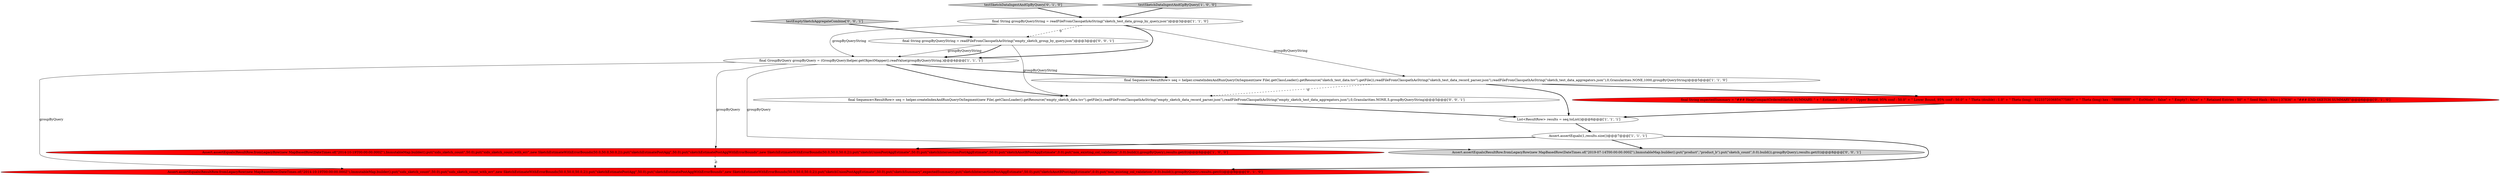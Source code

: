 digraph {
8 [style = filled, label = "Assert.assertEquals(ResultRow.fromLegacyRow(new MapBasedRow(DateTimes.of(\"2014-10-19T00:00:00.000Z\"),ImmutableMap.builder().put(\"sids_sketch_count\",50.0).put(\"sids_sketch_count_with_err\",new SketchEstimateWithErrorBounds(50.0,50.0,50.0,2)).put(\"sketchEstimatePostAgg\",50.0).put(\"sketchEstimatePostAggWithErrorBounds\",new SketchEstimateWithErrorBounds(50.0,50.0,50.0,2)).put(\"sketchUnionPostAggEstimate\",50.0).put(\"sketchSummary\",expectedSummary).put(\"sketchIntersectionPostAggEstimate\",50.0).put(\"sketchAnotBPostAggEstimate\",0.0).put(\"non_existing_col_validation\",0.0).build()),groupByQuery),results.get(0))@@@9@@@['0', '1', '0']", fillcolor = red, shape = ellipse image = "AAA1AAABBB2BBB"];
1 [style = filled, label = "List<ResultRow> results = seq.toList()@@@6@@@['1', '1', '1']", fillcolor = white, shape = ellipse image = "AAA0AAABBB1BBB"];
3 [style = filled, label = "final String groupByQueryString = readFileFromClasspathAsString(\"sketch_test_data_group_by_query.json\")@@@3@@@['1', '1', '0']", fillcolor = white, shape = ellipse image = "AAA0AAABBB1BBB"];
12 [style = filled, label = "final Sequence<ResultRow> seq = helper.createIndexAndRunQueryOnSegment(new File(.getClassLoader().getResource(\"empty_sketch_data.tsv\").getFile()),readFileFromClasspathAsString(\"empty_sketch_data_record_parser.json\"),readFileFromClasspathAsString(\"empty_sketch_test_data_aggregators.json\"),0,Granularities.NONE,5,groupByQueryString)@@@5@@@['0', '0', '1']", fillcolor = white, shape = ellipse image = "AAA0AAABBB3BBB"];
11 [style = filled, label = "Assert.assertEquals(ResultRow.fromLegacyRow(new MapBasedRow(DateTimes.of(\"2019-07-14T00:00:00.000Z\"),ImmutableMap.builder().put(\"product\",\"product_b\").put(\"sketch_count\",0.0).build()),groupByQuery),results.get(0))@@@8@@@['0', '0', '1']", fillcolor = lightgray, shape = ellipse image = "AAA0AAABBB3BBB"];
4 [style = filled, label = "Assert.assertEquals(1,results.size())@@@7@@@['1', '1', '1']", fillcolor = white, shape = ellipse image = "AAA0AAABBB1BBB"];
5 [style = filled, label = "Assert.assertEquals(ResultRow.fromLegacyRow(new MapBasedRow(DateTimes.of(\"2014-10-19T00:00:00.000Z\"),ImmutableMap.builder().put(\"sids_sketch_count\",50.0).put(\"sids_sketch_count_with_err\",new SketchEstimateWithErrorBounds(50.0,50.0,50.0,2)).put(\"sketchEstimatePostAgg\",50.0).put(\"sketchEstimatePostAggWithErrorBounds\",new SketchEstimateWithErrorBounds(50.0,50.0,50.0,2)).put(\"sketchUnionPostAggEstimate\",50.0).put(\"sketchIntersectionPostAggEstimate\",50.0).put(\"sketchAnotBPostAggEstimate\",0.0).put(\"non_existing_col_validation\",0.0).build()),groupByQuery),results.get(0))@@@8@@@['1', '0', '0']", fillcolor = red, shape = ellipse image = "AAA1AAABBB1BBB"];
2 [style = filled, label = "final Sequence<ResultRow> seq = helper.createIndexAndRunQueryOnSegment(new File(.getClassLoader().getResource(\"sketch_test_data.tsv\").getFile()),readFileFromClasspathAsString(\"sketch_test_data_record_parser.json\"),readFileFromClasspathAsString(\"sketch_test_data_aggregators.json\"),0,Granularities.NONE,1000,groupByQueryString)@@@5@@@['1', '1', '0']", fillcolor = white, shape = ellipse image = "AAA0AAABBB1BBB"];
7 [style = filled, label = "final String expectedSummary = \"### HeapCompactOrderedSketch SUMMARY: \" + \" Estimate : 50.0\" + \" Upper Bound, 95% conf : 50.0\" + \" Lower Bound, 95% conf : 50.0\" + \" Theta (double) : 1.0\" + \" Theta (long) : 9223372036854775807\" + \" Theta (long) hex : 7fffffffffffffff\" + \" EstMode? : false\" + \" Empty? : false\" + \" Retained Entries : 50\" + \" Seed Hash : 93cc | 37836\" + \"### END SKETCH SUMMARY\"@@@6@@@['0', '1', '0']", fillcolor = red, shape = ellipse image = "AAA1AAABBB2BBB"];
6 [style = filled, label = "final GroupByQuery groupByQuery = (GroupByQuery)helper.getObjectMapper().readValue(groupByQueryString,)@@@4@@@['1', '1', '1']", fillcolor = white, shape = ellipse image = "AAA0AAABBB1BBB"];
10 [style = filled, label = "testEmptySketchAggregateCombine['0', '0', '1']", fillcolor = lightgray, shape = diamond image = "AAA0AAABBB3BBB"];
13 [style = filled, label = "final String groupByQueryString = readFileFromClasspathAsString(\"empty_sketch_group_by_query.json\")@@@3@@@['0', '0', '1']", fillcolor = white, shape = ellipse image = "AAA0AAABBB3BBB"];
9 [style = filled, label = "testSketchDataIngestAndGpByQuery['0', '1', '0']", fillcolor = lightgray, shape = diamond image = "AAA0AAABBB2BBB"];
0 [style = filled, label = "testSketchDataIngestAndGpByQuery['1', '0', '0']", fillcolor = lightgray, shape = diamond image = "AAA0AAABBB1BBB"];
0->3 [style = bold, label=""];
13->12 [style = solid, label="groupByQueryString"];
1->4 [style = bold, label=""];
13->6 [style = solid, label="groupByQueryString"];
7->1 [style = bold, label=""];
2->1 [style = bold, label=""];
3->6 [style = bold, label=""];
6->11 [style = solid, label="groupByQuery"];
3->13 [style = dashed, label="0"];
12->1 [style = bold, label=""];
3->2 [style = solid, label="groupByQueryString"];
6->2 [style = bold, label=""];
3->6 [style = solid, label="groupByQueryString"];
2->12 [style = dashed, label="0"];
10->13 [style = bold, label=""];
5->8 [style = dashed, label="0"];
9->3 [style = bold, label=""];
6->5 [style = solid, label="groupByQuery"];
4->8 [style = bold, label=""];
2->7 [style = bold, label=""];
13->6 [style = bold, label=""];
4->11 [style = bold, label=""];
6->8 [style = solid, label="groupByQuery"];
4->5 [style = bold, label=""];
6->12 [style = bold, label=""];
}
